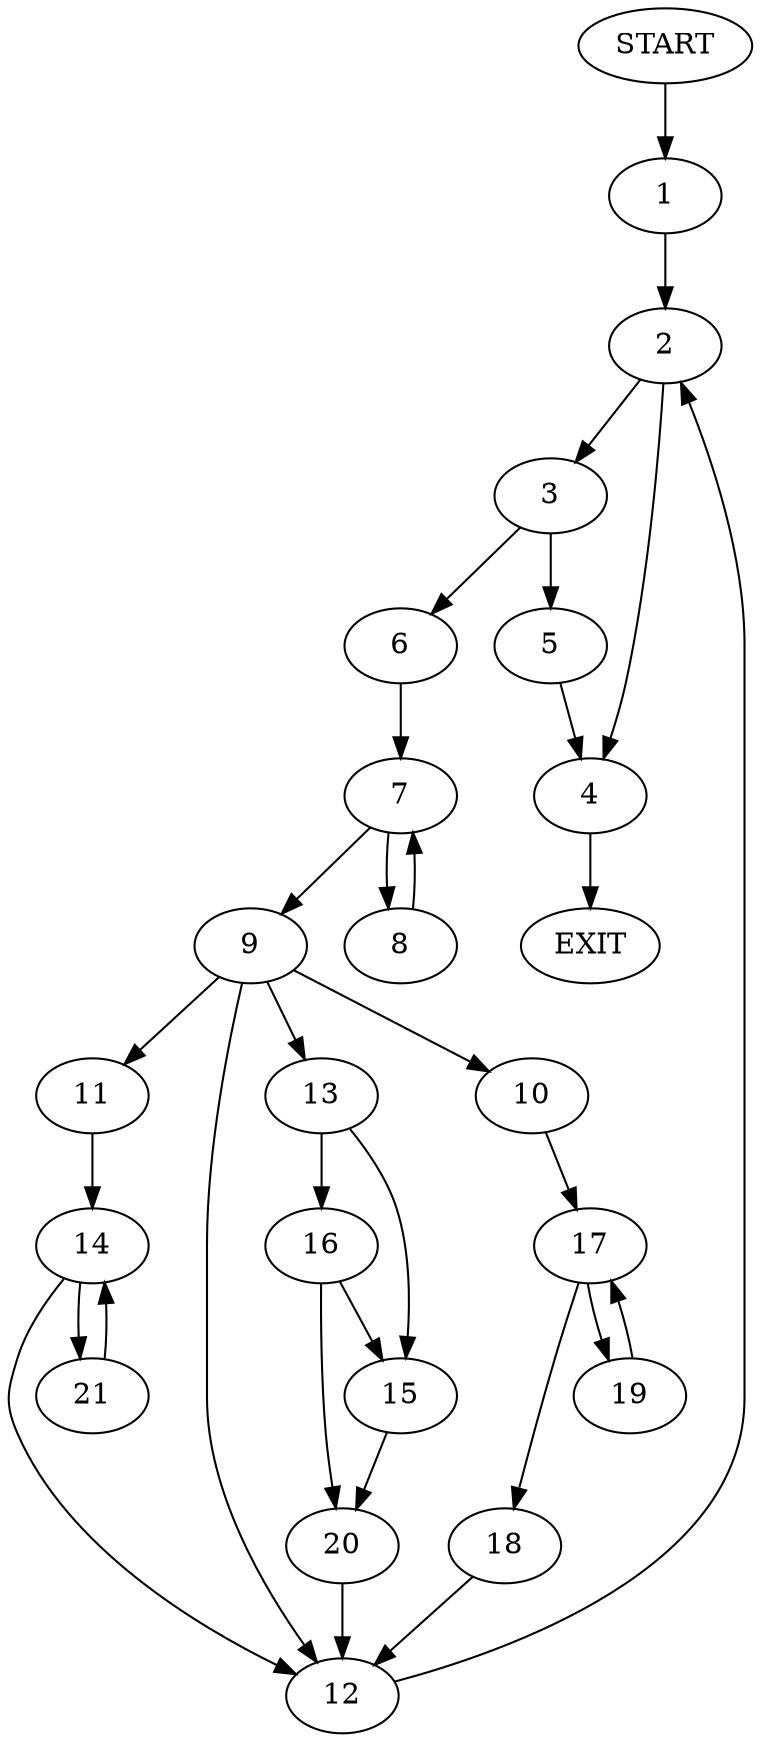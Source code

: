 digraph {
0 [label="START"]
22 [label="EXIT"]
0 -> 1
1 -> 2
2 -> 3
2 -> 4
4 -> 22
3 -> 5
3 -> 6
5 -> 4
6 -> 7
7 -> 8
7 -> 9
9 -> 10
9 -> 11
9 -> 12
9 -> 13
8 -> 7
12 -> 2
11 -> 14
13 -> 15
13 -> 16
10 -> 17
17 -> 18
17 -> 19
19 -> 17
18 -> 12
15 -> 20
16 -> 15
16 -> 20
20 -> 12
14 -> 12
14 -> 21
21 -> 14
}
